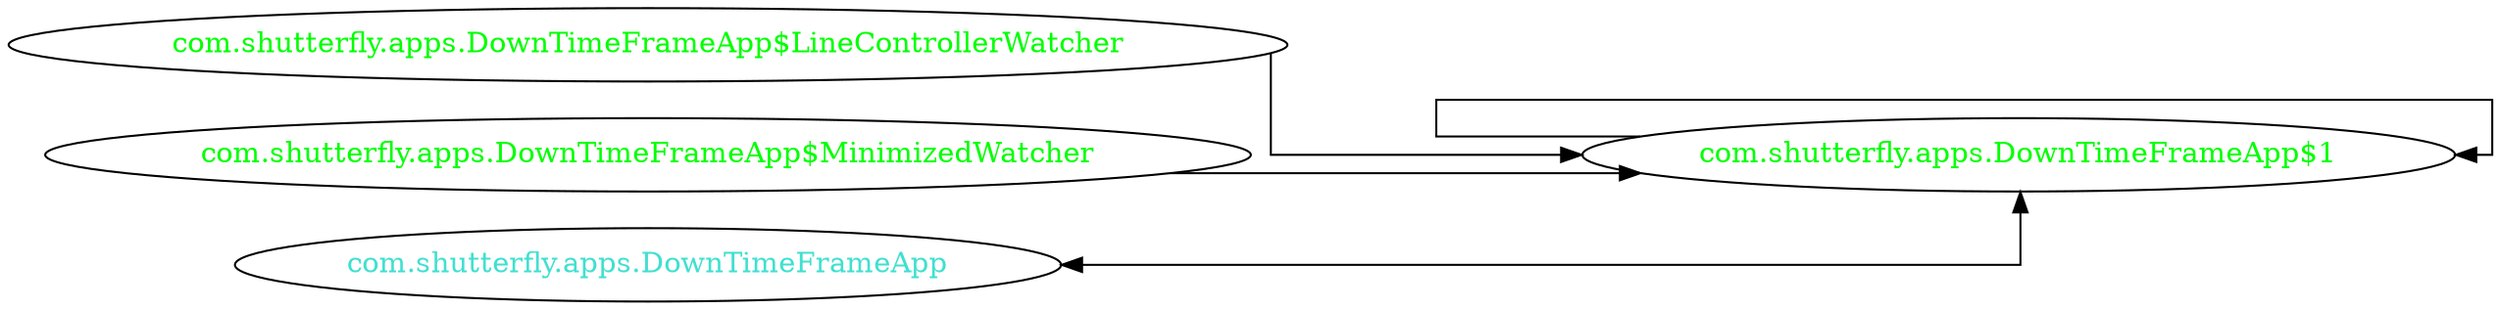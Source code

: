 digraph dependencyGraph {
 concentrate=true;
 ranksep="2.0";
 rankdir="LR"; 
 splines="ortho";
"com.shutterfly.apps.DownTimeFrameApp$1" [fontcolor="red"];
"com.shutterfly.apps.DownTimeFrameApp$1" [ fontcolor="green" ];
"com.shutterfly.apps.DownTimeFrameApp$1"->"com.shutterfly.apps.DownTimeFrameApp$1";
"com.shutterfly.apps.DownTimeFrameApp$LineControllerWatcher" [ fontcolor="green" ];
"com.shutterfly.apps.DownTimeFrameApp$LineControllerWatcher"->"com.shutterfly.apps.DownTimeFrameApp$1";
"com.shutterfly.apps.DownTimeFrameApp$MinimizedWatcher" [ fontcolor="green" ];
"com.shutterfly.apps.DownTimeFrameApp$MinimizedWatcher"->"com.shutterfly.apps.DownTimeFrameApp$1";
"com.shutterfly.apps.DownTimeFrameApp" [ fontcolor="turquoise" ];
"com.shutterfly.apps.DownTimeFrameApp"->"com.shutterfly.apps.DownTimeFrameApp$1" [dir=both];
}